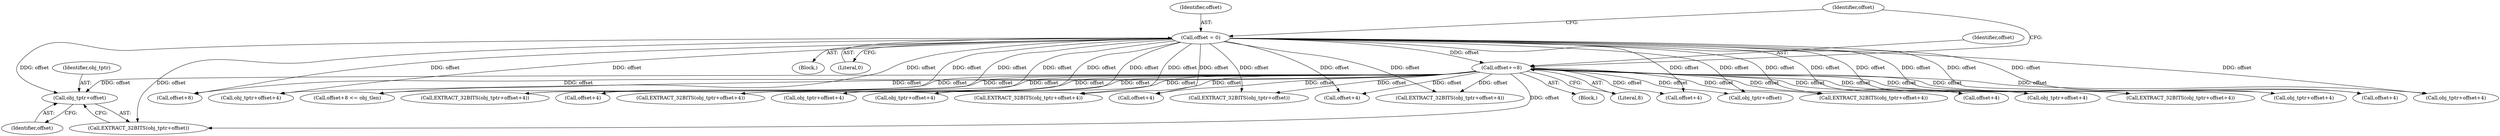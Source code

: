digraph "0_tcpdump_0b661e0aa61850234b64394585cf577aac570bf4@pointer" {
"1001418" [label="(Call,obj_tptr+offset)"];
"1001397" [label="(Call,offset = 0)"];
"1001500" [label="(Call,offset+=8)"];
"1001417" [label="(Call,EXTRACT_32BITS(obj_tptr+offset))"];
"1001402" [label="(Call,offset+8)"];
"1001468" [label="(Call,obj_tptr+offset+4)"];
"1001401" [label="(Call,offset+8 <= obj_tlen)"];
"1001420" [label="(Identifier,offset)"];
"1001418" [label="(Call,obj_tptr+offset)"];
"1001500" [label="(Call,offset+=8)"];
"1001455" [label="(Call,EXTRACT_32BITS(obj_tptr+offset+4))"];
"1001177" [label="(Block,)"];
"1001406" [label="(Block,)"];
"1001399" [label="(Literal,0)"];
"1001442" [label="(Call,offset+4)"];
"1001419" [label="(Identifier,obj_tptr)"];
"1001467" [label="(Call,EXTRACT_32BITS(obj_tptr+offset+4))"];
"1001403" [label="(Identifier,offset)"];
"1001494" [label="(Call,obj_tptr+offset+4)"];
"1001486" [label="(Call,obj_tptr+offset+4)"];
"1001502" [label="(Literal,8)"];
"1001413" [label="(Call,EXTRACT_32BITS(obj_tptr+offset))"];
"1001496" [label="(Call,offset+4)"];
"1001439" [label="(Call,EXTRACT_32BITS(obj_tptr+offset+4))"];
"1001458" [label="(Call,offset+4)"];
"1001398" [label="(Identifier,offset)"];
"1001414" [label="(Call,obj_tptr+offset)"];
"1001493" [label="(Call,EXTRACT_32BITS(obj_tptr+offset+4))"];
"1001488" [label="(Call,offset+4)"];
"1001456" [label="(Call,obj_tptr+offset+4)"];
"1001429" [label="(Call,EXTRACT_32BITS(obj_tptr+offset+4))"];
"1001440" [label="(Call,obj_tptr+offset+4)"];
"1001470" [label="(Call,offset+4)"];
"1001397" [label="(Call,offset = 0)"];
"1001430" [label="(Call,obj_tptr+offset+4)"];
"1001485" [label="(Call,EXTRACT_32BITS(obj_tptr+offset+4))"];
"1001501" [label="(Identifier,offset)"];
"1001432" [label="(Call,offset+4)"];
"1001418" -> "1001417"  [label="AST: "];
"1001418" -> "1001420"  [label="CFG: "];
"1001419" -> "1001418"  [label="AST: "];
"1001420" -> "1001418"  [label="AST: "];
"1001417" -> "1001418"  [label="CFG: "];
"1001397" -> "1001418"  [label="DDG: offset"];
"1001500" -> "1001418"  [label="DDG: offset"];
"1001397" -> "1001177"  [label="AST: "];
"1001397" -> "1001399"  [label="CFG: "];
"1001398" -> "1001397"  [label="AST: "];
"1001399" -> "1001397"  [label="AST: "];
"1001403" -> "1001397"  [label="CFG: "];
"1001397" -> "1001401"  [label="DDG: offset"];
"1001397" -> "1001402"  [label="DDG: offset"];
"1001397" -> "1001413"  [label="DDG: offset"];
"1001397" -> "1001414"  [label="DDG: offset"];
"1001397" -> "1001417"  [label="DDG: offset"];
"1001397" -> "1001429"  [label="DDG: offset"];
"1001397" -> "1001430"  [label="DDG: offset"];
"1001397" -> "1001432"  [label="DDG: offset"];
"1001397" -> "1001439"  [label="DDG: offset"];
"1001397" -> "1001440"  [label="DDG: offset"];
"1001397" -> "1001442"  [label="DDG: offset"];
"1001397" -> "1001455"  [label="DDG: offset"];
"1001397" -> "1001456"  [label="DDG: offset"];
"1001397" -> "1001458"  [label="DDG: offset"];
"1001397" -> "1001467"  [label="DDG: offset"];
"1001397" -> "1001468"  [label="DDG: offset"];
"1001397" -> "1001470"  [label="DDG: offset"];
"1001397" -> "1001485"  [label="DDG: offset"];
"1001397" -> "1001486"  [label="DDG: offset"];
"1001397" -> "1001488"  [label="DDG: offset"];
"1001397" -> "1001493"  [label="DDG: offset"];
"1001397" -> "1001494"  [label="DDG: offset"];
"1001397" -> "1001496"  [label="DDG: offset"];
"1001397" -> "1001500"  [label="DDG: offset"];
"1001500" -> "1001406"  [label="AST: "];
"1001500" -> "1001502"  [label="CFG: "];
"1001501" -> "1001500"  [label="AST: "];
"1001502" -> "1001500"  [label="AST: "];
"1001403" -> "1001500"  [label="CFG: "];
"1001500" -> "1001401"  [label="DDG: offset"];
"1001500" -> "1001402"  [label="DDG: offset"];
"1001500" -> "1001413"  [label="DDG: offset"];
"1001500" -> "1001414"  [label="DDG: offset"];
"1001500" -> "1001417"  [label="DDG: offset"];
"1001500" -> "1001429"  [label="DDG: offset"];
"1001500" -> "1001430"  [label="DDG: offset"];
"1001500" -> "1001432"  [label="DDG: offset"];
"1001500" -> "1001439"  [label="DDG: offset"];
"1001500" -> "1001440"  [label="DDG: offset"];
"1001500" -> "1001442"  [label="DDG: offset"];
"1001500" -> "1001455"  [label="DDG: offset"];
"1001500" -> "1001456"  [label="DDG: offset"];
"1001500" -> "1001458"  [label="DDG: offset"];
"1001500" -> "1001467"  [label="DDG: offset"];
"1001500" -> "1001468"  [label="DDG: offset"];
"1001500" -> "1001470"  [label="DDG: offset"];
"1001500" -> "1001485"  [label="DDG: offset"];
"1001500" -> "1001486"  [label="DDG: offset"];
"1001500" -> "1001488"  [label="DDG: offset"];
"1001500" -> "1001493"  [label="DDG: offset"];
"1001500" -> "1001494"  [label="DDG: offset"];
"1001500" -> "1001496"  [label="DDG: offset"];
}
